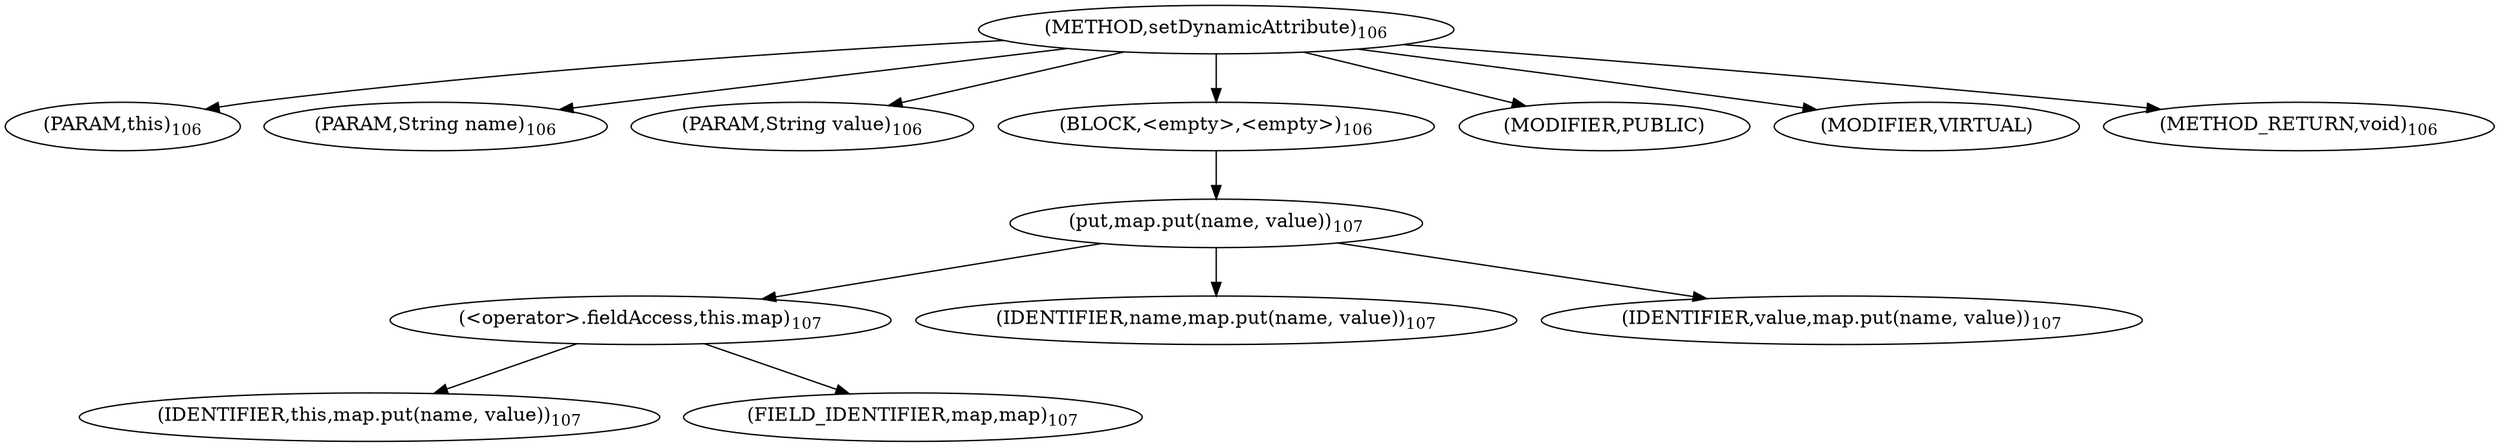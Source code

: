digraph "setDynamicAttribute" {  
"79" [label = <(METHOD,setDynamicAttribute)<SUB>106</SUB>> ]
"80" [label = <(PARAM,this)<SUB>106</SUB>> ]
"81" [label = <(PARAM,String name)<SUB>106</SUB>> ]
"82" [label = <(PARAM,String value)<SUB>106</SUB>> ]
"83" [label = <(BLOCK,&lt;empty&gt;,&lt;empty&gt;)<SUB>106</SUB>> ]
"84" [label = <(put,map.put(name, value))<SUB>107</SUB>> ]
"85" [label = <(&lt;operator&gt;.fieldAccess,this.map)<SUB>107</SUB>> ]
"86" [label = <(IDENTIFIER,this,map.put(name, value))<SUB>107</SUB>> ]
"87" [label = <(FIELD_IDENTIFIER,map,map)<SUB>107</SUB>> ]
"88" [label = <(IDENTIFIER,name,map.put(name, value))<SUB>107</SUB>> ]
"89" [label = <(IDENTIFIER,value,map.put(name, value))<SUB>107</SUB>> ]
"90" [label = <(MODIFIER,PUBLIC)> ]
"91" [label = <(MODIFIER,VIRTUAL)> ]
"92" [label = <(METHOD_RETURN,void)<SUB>106</SUB>> ]
  "79" -> "80" 
  "79" -> "81" 
  "79" -> "82" 
  "79" -> "83" 
  "79" -> "90" 
  "79" -> "91" 
  "79" -> "92" 
  "83" -> "84" 
  "84" -> "85" 
  "84" -> "88" 
  "84" -> "89" 
  "85" -> "86" 
  "85" -> "87" 
}

